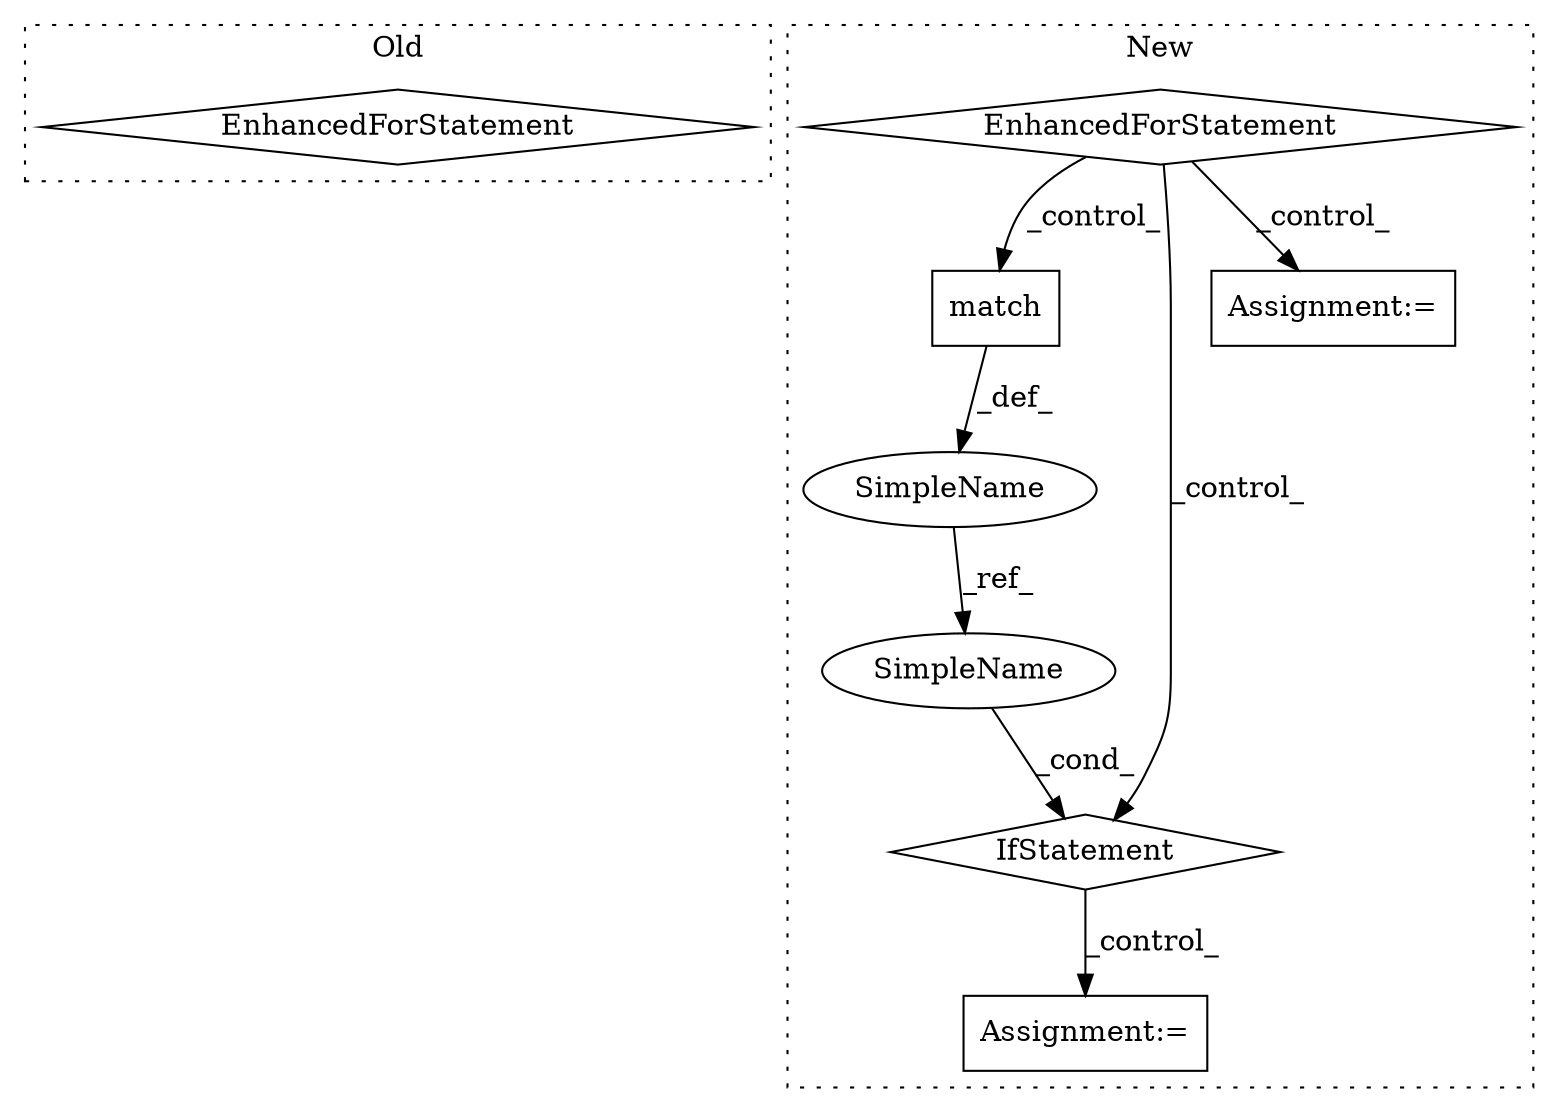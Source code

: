 digraph G {
subgraph cluster0 {
1 [label="EnhancedForStatement" a="70" s="7922,7998" l="57,2" shape="diamond"];
label = "Old";
style="dotted";
}
subgraph cluster1 {
2 [label="match" a="32" s="9515,9525" l="6,1" shape="box"];
3 [label="IfStatement" a="25" s="9542,9551" l="4,2" shape="diamond"];
4 [label="EnhancedForStatement" a="70" s="8147,8223" l="57,2" shape="diamond"];
5 [label="Assignment:=" a="7" s="9211" l="2" shape="box"];
6 [label="Assignment:=" a="7" s="9581" l="2" shape="box"];
7 [label="SimpleName" a="42" s="9493" l="5" shape="ellipse"];
8 [label="SimpleName" a="42" s="9546" l="5" shape="ellipse"];
label = "New";
style="dotted";
}
2 -> 7 [label="_def_"];
3 -> 6 [label="_control_"];
4 -> 5 [label="_control_"];
4 -> 2 [label="_control_"];
4 -> 3 [label="_control_"];
7 -> 8 [label="_ref_"];
8 -> 3 [label="_cond_"];
}